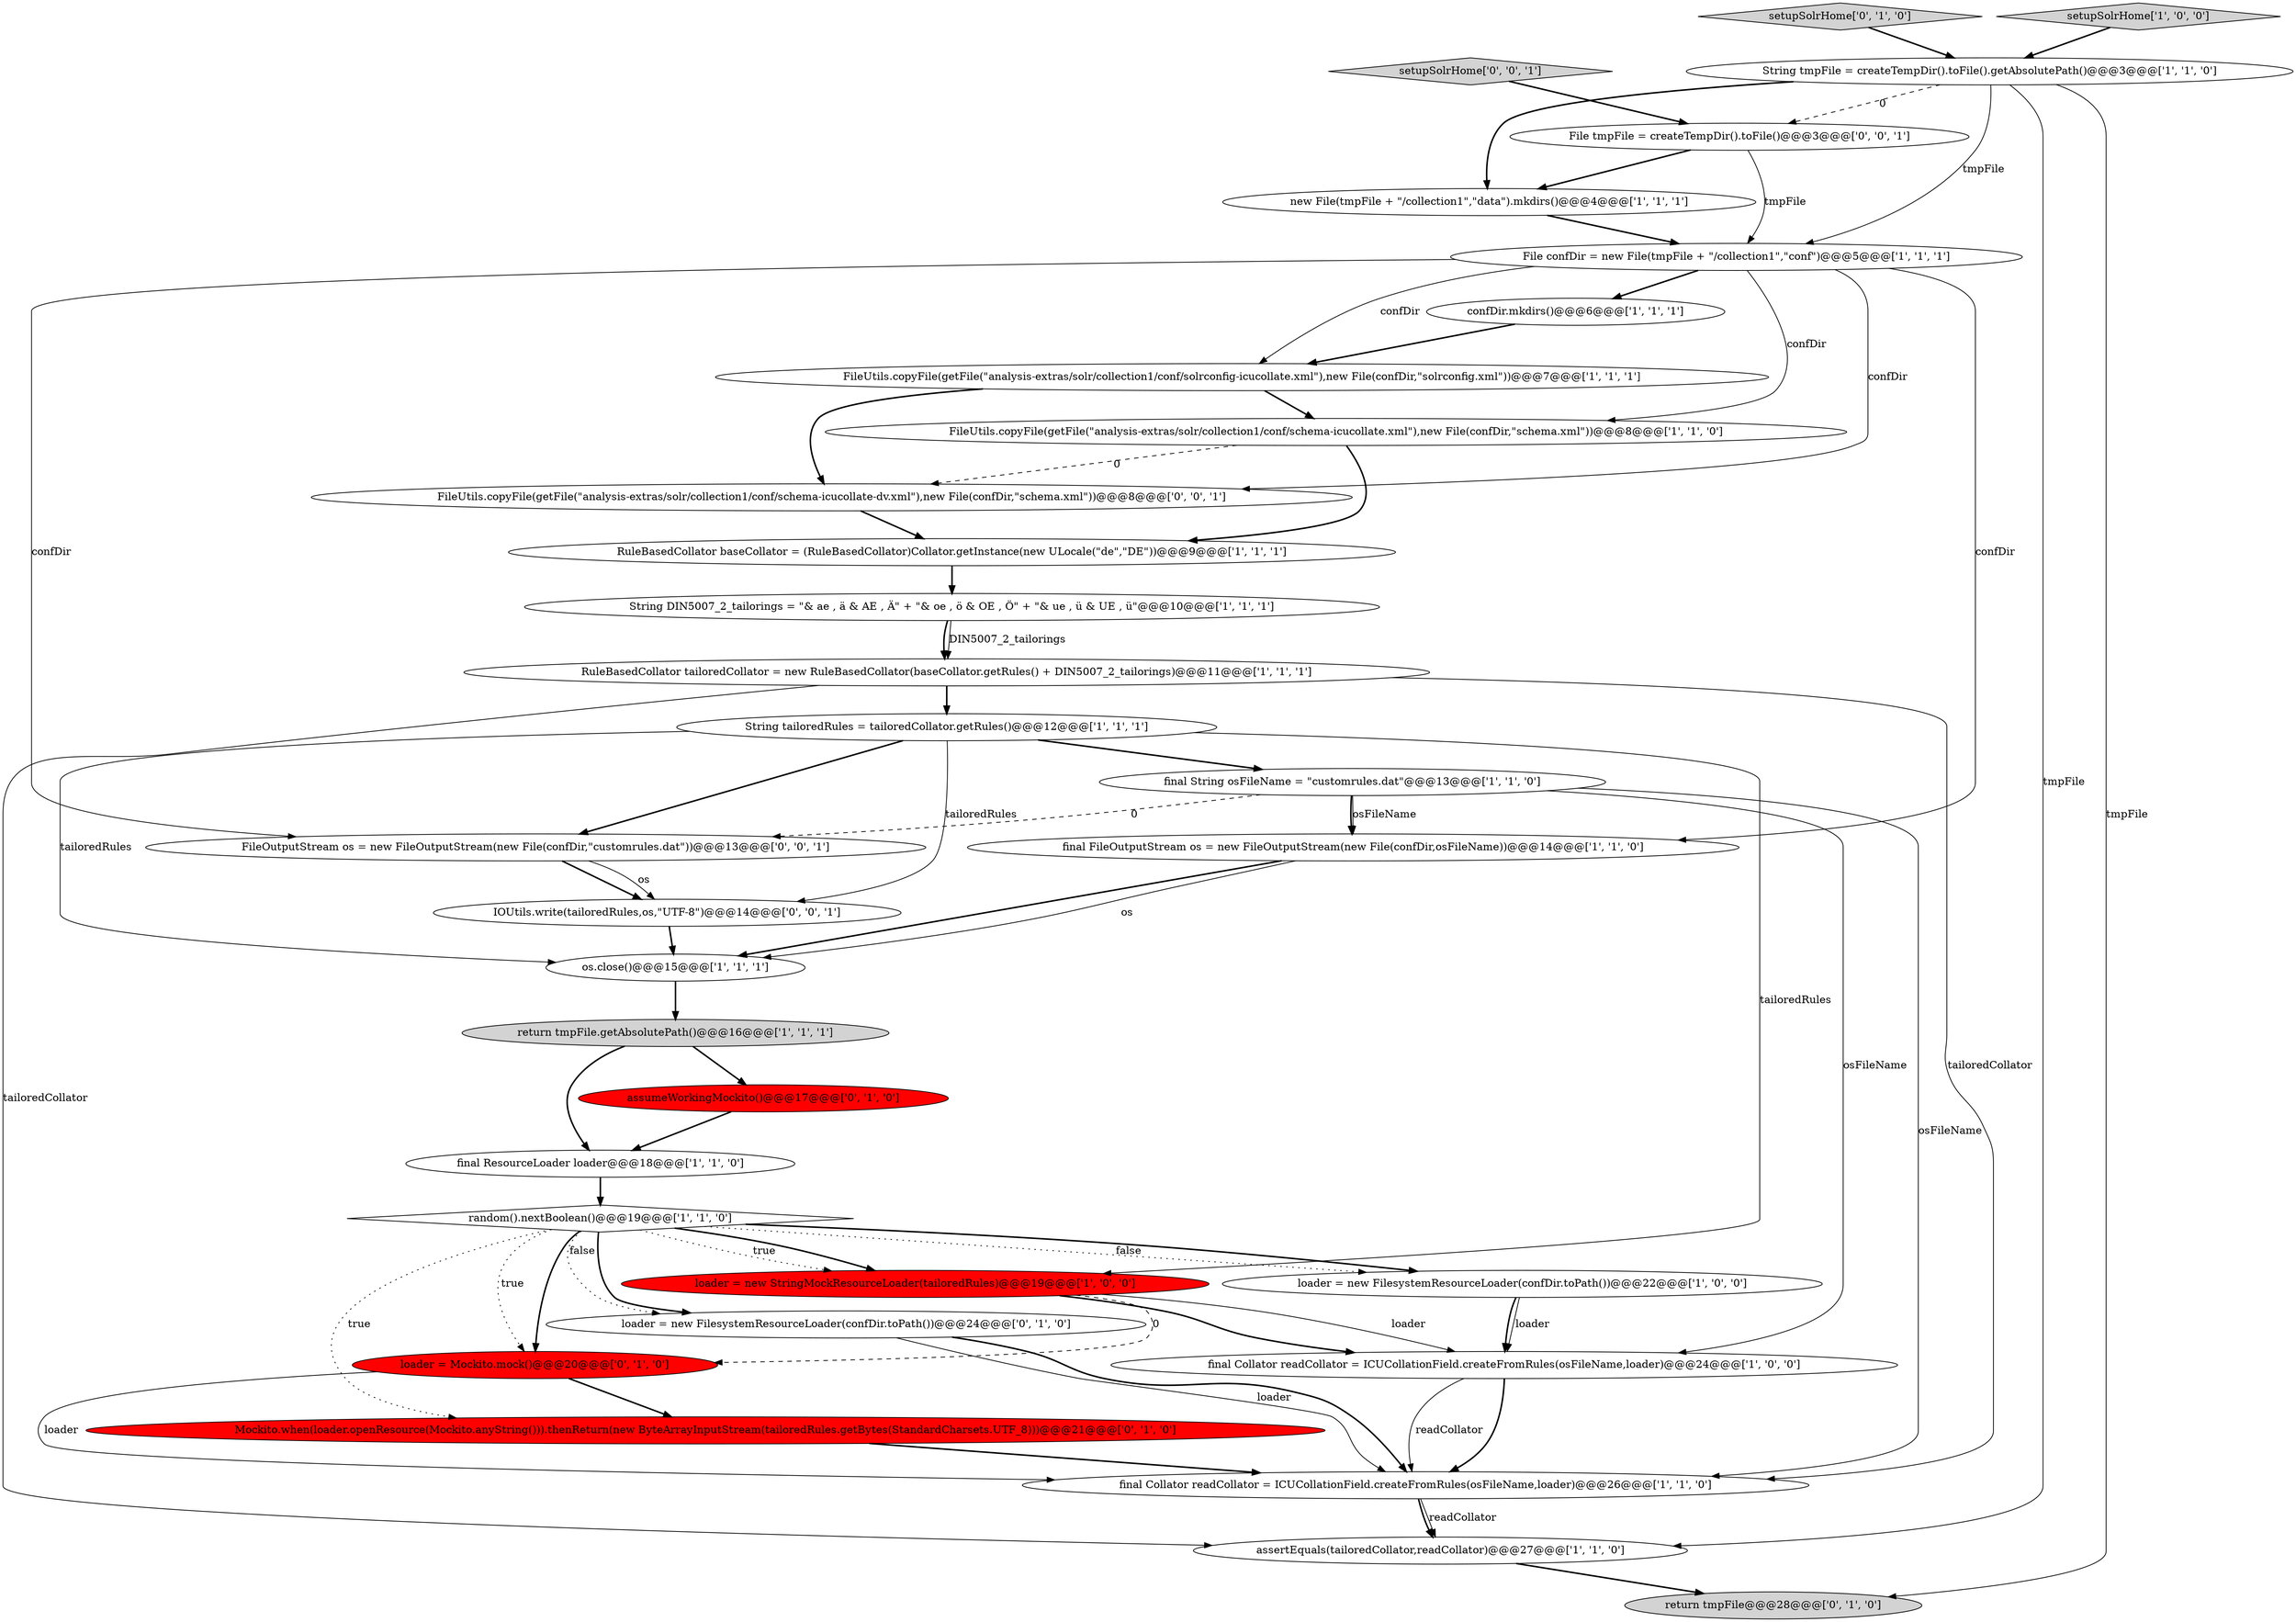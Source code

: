 digraph {
3 [style = filled, label = "loader = new StringMockResourceLoader(tailoredRules)@@@19@@@['1', '0', '0']", fillcolor = red, shape = ellipse image = "AAA1AAABBB1BBB"];
1 [style = filled, label = "String tailoredRules = tailoredCollator.getRules()@@@12@@@['1', '1', '1']", fillcolor = white, shape = ellipse image = "AAA0AAABBB1BBB"];
24 [style = filled, label = "return tmpFile@@@28@@@['0', '1', '0']", fillcolor = lightgray, shape = ellipse image = "AAA0AAABBB2BBB"];
7 [style = filled, label = "final Collator readCollator = ICUCollationField.createFromRules(osFileName,loader)@@@24@@@['1', '0', '0']", fillcolor = white, shape = ellipse image = "AAA0AAABBB1BBB"];
22 [style = filled, label = "Mockito.when(loader.openResource(Mockito.anyString())).thenReturn(new ByteArrayInputStream(tailoredRules.getBytes(StandardCharsets.UTF_8)))@@@21@@@['0', '1', '0']", fillcolor = red, shape = ellipse image = "AAA1AAABBB2BBB"];
5 [style = filled, label = "String tmpFile = createTempDir().toFile().getAbsolutePath()@@@3@@@['1', '1', '0']", fillcolor = white, shape = ellipse image = "AAA0AAABBB1BBB"];
13 [style = filled, label = "confDir.mkdirs()@@@6@@@['1', '1', '1']", fillcolor = white, shape = ellipse image = "AAA0AAABBB1BBB"];
14 [style = filled, label = "random().nextBoolean()@@@19@@@['1', '1', '0']", fillcolor = white, shape = diamond image = "AAA0AAABBB1BBB"];
28 [style = filled, label = "IOUtils.write(tailoredRules,os,\"UTF-8\")@@@14@@@['0', '0', '1']", fillcolor = white, shape = ellipse image = "AAA0AAABBB3BBB"];
10 [style = filled, label = "final FileOutputStream os = new FileOutputStream(new File(confDir,osFileName))@@@14@@@['1', '1', '0']", fillcolor = white, shape = ellipse image = "AAA0AAABBB1BBB"];
26 [style = filled, label = "setupSolrHome['0', '1', '0']", fillcolor = lightgray, shape = diamond image = "AAA0AAABBB2BBB"];
32 [style = filled, label = "FileOutputStream os = new FileOutputStream(new File(confDir,\"customrules.dat\"))@@@13@@@['0', '0', '1']", fillcolor = white, shape = ellipse image = "AAA0AAABBB3BBB"];
23 [style = filled, label = "loader = Mockito.mock()@@@20@@@['0', '1', '0']", fillcolor = red, shape = ellipse image = "AAA1AAABBB2BBB"];
25 [style = filled, label = "loader = new FilesystemResourceLoader(confDir.toPath())@@@24@@@['0', '1', '0']", fillcolor = white, shape = ellipse image = "AAA0AAABBB2BBB"];
9 [style = filled, label = "final ResourceLoader loader@@@18@@@['1', '1', '0']", fillcolor = white, shape = ellipse image = "AAA0AAABBB1BBB"];
8 [style = filled, label = "setupSolrHome['1', '0', '0']", fillcolor = lightgray, shape = diamond image = "AAA0AAABBB1BBB"];
31 [style = filled, label = "FileUtils.copyFile(getFile(\"analysis-extras/solr/collection1/conf/schema-icucollate-dv.xml\"),new File(confDir,\"schema.xml\"))@@@8@@@['0', '0', '1']", fillcolor = white, shape = ellipse image = "AAA0AAABBB3BBB"];
27 [style = filled, label = "assumeWorkingMockito()@@@17@@@['0', '1', '0']", fillcolor = red, shape = ellipse image = "AAA1AAABBB2BBB"];
21 [style = filled, label = "FileUtils.copyFile(getFile(\"analysis-extras/solr/collection1/conf/solrconfig-icucollate.xml\"),new File(confDir,\"solrconfig.xml\"))@@@7@@@['1', '1', '1']", fillcolor = white, shape = ellipse image = "AAA0AAABBB1BBB"];
4 [style = filled, label = "RuleBasedCollator baseCollator = (RuleBasedCollator)Collator.getInstance(new ULocale(\"de\",\"DE\"))@@@9@@@['1', '1', '1']", fillcolor = white, shape = ellipse image = "AAA0AAABBB1BBB"];
12 [style = filled, label = "loader = new FilesystemResourceLoader(confDir.toPath())@@@22@@@['1', '0', '0']", fillcolor = white, shape = ellipse image = "AAA0AAABBB1BBB"];
17 [style = filled, label = "assertEquals(tailoredCollator,readCollator)@@@27@@@['1', '1', '0']", fillcolor = white, shape = ellipse image = "AAA0AAABBB1BBB"];
2 [style = filled, label = "new File(tmpFile + \"/collection1\",\"data\").mkdirs()@@@4@@@['1', '1', '1']", fillcolor = white, shape = ellipse image = "AAA0AAABBB1BBB"];
15 [style = filled, label = "final Collator readCollator = ICUCollationField.createFromRules(osFileName,loader)@@@26@@@['1', '1', '0']", fillcolor = white, shape = ellipse image = "AAA0AAABBB1BBB"];
30 [style = filled, label = "setupSolrHome['0', '0', '1']", fillcolor = lightgray, shape = diamond image = "AAA0AAABBB3BBB"];
11 [style = filled, label = "FileUtils.copyFile(getFile(\"analysis-extras/solr/collection1/conf/schema-icucollate.xml\"),new File(confDir,\"schema.xml\"))@@@8@@@['1', '1', '0']", fillcolor = white, shape = ellipse image = "AAA0AAABBB1BBB"];
0 [style = filled, label = "RuleBasedCollator tailoredCollator = new RuleBasedCollator(baseCollator.getRules() + DIN5007_2_tailorings)@@@11@@@['1', '1', '1']", fillcolor = white, shape = ellipse image = "AAA0AAABBB1BBB"];
6 [style = filled, label = "File confDir = new File(tmpFile + \"/collection1\",\"conf\")@@@5@@@['1', '1', '1']", fillcolor = white, shape = ellipse image = "AAA0AAABBB1BBB"];
20 [style = filled, label = "return tmpFile.getAbsolutePath()@@@16@@@['1', '1', '1']", fillcolor = lightgray, shape = ellipse image = "AAA0AAABBB1BBB"];
16 [style = filled, label = "os.close()@@@15@@@['1', '1', '1']", fillcolor = white, shape = ellipse image = "AAA0AAABBB1BBB"];
19 [style = filled, label = "String DIN5007_2_tailorings = \"& ae , ä & AE , Ä\" + \"& oe , ö & OE , Ö\" + \"& ue , ü & UE , ü\"@@@10@@@['1', '1', '1']", fillcolor = white, shape = ellipse image = "AAA0AAABBB1BBB"];
29 [style = filled, label = "File tmpFile = createTempDir().toFile()@@@3@@@['0', '0', '1']", fillcolor = white, shape = ellipse image = "AAA0AAABBB3BBB"];
18 [style = filled, label = "final String osFileName = \"customrules.dat\"@@@13@@@['1', '1', '0']", fillcolor = white, shape = ellipse image = "AAA0AAABBB1BBB"];
11->31 [style = dashed, label="0"];
14->3 [style = bold, label=""];
14->25 [style = bold, label=""];
22->15 [style = bold, label=""];
3->7 [style = solid, label="loader"];
12->7 [style = solid, label="loader"];
6->11 [style = solid, label="confDir"];
18->15 [style = solid, label="osFileName"];
5->17 [style = solid, label="tmpFile"];
6->31 [style = solid, label="confDir"];
20->9 [style = bold, label=""];
2->6 [style = bold, label=""];
26->5 [style = bold, label=""];
11->4 [style = bold, label=""];
27->9 [style = bold, label=""];
4->19 [style = bold, label=""];
29->6 [style = solid, label="tmpFile"];
1->16 [style = solid, label="tailoredRules"];
31->4 [style = bold, label=""];
14->23 [style = dotted, label="true"];
1->18 [style = bold, label=""];
6->21 [style = solid, label="confDir"];
15->17 [style = solid, label="readCollator"];
14->22 [style = dotted, label="true"];
32->28 [style = solid, label="os"];
5->29 [style = dashed, label="0"];
28->16 [style = bold, label=""];
30->29 [style = bold, label=""];
12->7 [style = bold, label=""];
19->0 [style = bold, label=""];
25->15 [style = solid, label="loader"];
20->27 [style = bold, label=""];
0->17 [style = solid, label="tailoredCollator"];
14->12 [style = dotted, label="false"];
3->23 [style = dashed, label="0"];
5->2 [style = bold, label=""];
15->17 [style = bold, label=""];
17->24 [style = bold, label=""];
29->2 [style = bold, label=""];
23->22 [style = bold, label=""];
21->31 [style = bold, label=""];
5->6 [style = solid, label="tmpFile"];
6->32 [style = solid, label="confDir"];
18->10 [style = bold, label=""];
10->16 [style = bold, label=""];
21->11 [style = bold, label=""];
3->7 [style = bold, label=""];
8->5 [style = bold, label=""];
14->23 [style = bold, label=""];
6->10 [style = solid, label="confDir"];
0->1 [style = bold, label=""];
1->3 [style = solid, label="tailoredRules"];
6->13 [style = bold, label=""];
14->12 [style = bold, label=""];
5->24 [style = solid, label="tmpFile"];
0->15 [style = solid, label="tailoredCollator"];
14->25 [style = dotted, label="false"];
9->14 [style = bold, label=""];
14->3 [style = dotted, label="true"];
25->15 [style = bold, label=""];
1->32 [style = bold, label=""];
7->15 [style = bold, label=""];
7->15 [style = solid, label="readCollator"];
23->15 [style = solid, label="loader"];
13->21 [style = bold, label=""];
16->20 [style = bold, label=""];
32->28 [style = bold, label=""];
18->7 [style = solid, label="osFileName"];
1->28 [style = solid, label="tailoredRules"];
18->10 [style = solid, label="osFileName"];
10->16 [style = solid, label="os"];
19->0 [style = solid, label="DIN5007_2_tailorings"];
18->32 [style = dashed, label="0"];
}
